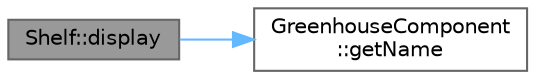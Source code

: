 digraph "Shelf::display"
{
 // INTERACTIVE_SVG=YES
 // LATEX_PDF_SIZE
  bgcolor="transparent";
  edge [fontname=Helvetica,fontsize=10,labelfontname=Helvetica,labelfontsize=10];
  node [fontname=Helvetica,fontsize=10,shape=box,height=0.2,width=0.4];
  rankdir="LR";
  Node1 [id="Node000001",label="Shelf::display",height=0.2,width=0.4,color="gray40", fillcolor="grey60", style="filled", fontcolor="black",tooltip="Displays the shelf and all plants on it hierarchically."];
  Node1 -> Node2 [id="edge1_Node000001_Node000002",color="steelblue1",style="solid",tooltip=" "];
  Node2 [id="Node000002",label="GreenhouseComponent\l::getName",height=0.2,width=0.4,color="grey40", fillcolor="white", style="filled",URL="$class_greenhouse_component.html#a2e6dc62447eaf3a2447f29bc272995f6",tooltip="Gets the name of this component."];
}

